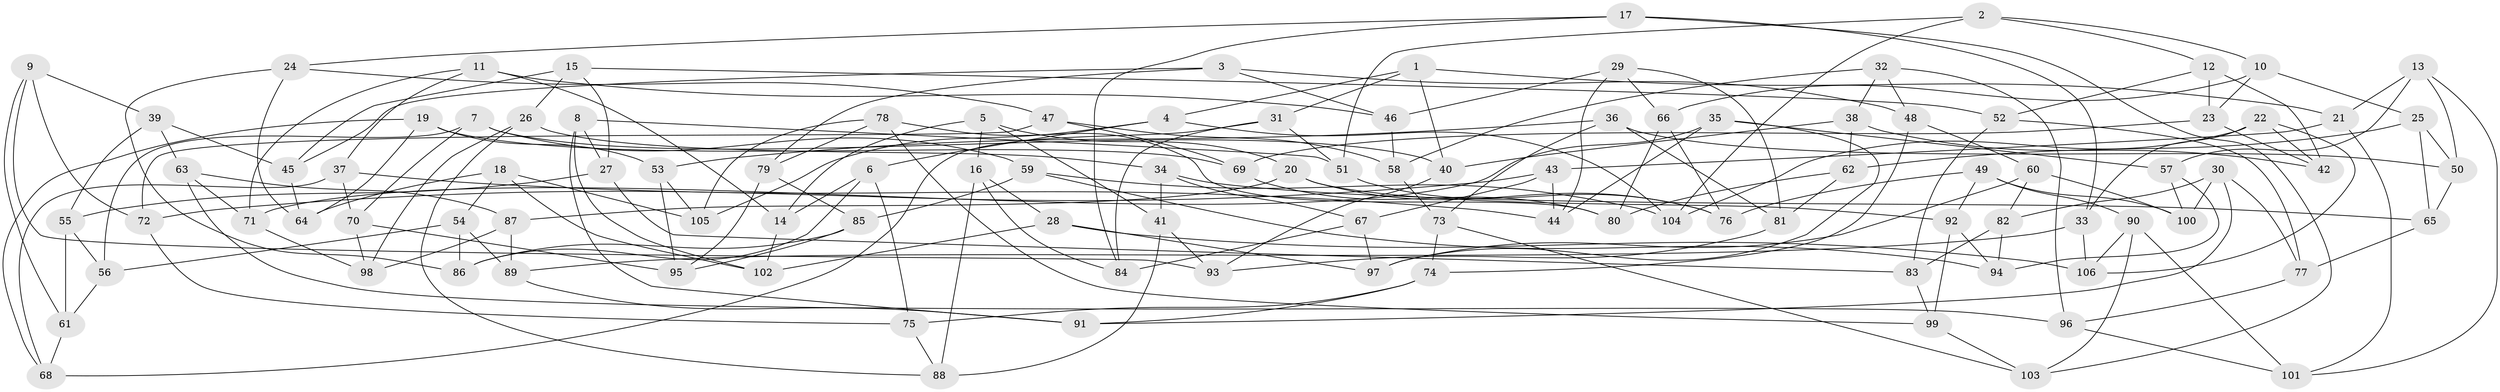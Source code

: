 // coarse degree distribution, {6: 0.3918918918918919, 4: 0.527027027027027, 5: 0.04054054054054054, 3: 0.04054054054054054}
// Generated by graph-tools (version 1.1) at 2025/24/03/03/25 07:24:27]
// undirected, 106 vertices, 212 edges
graph export_dot {
graph [start="1"]
  node [color=gray90,style=filled];
  1;
  2;
  3;
  4;
  5;
  6;
  7;
  8;
  9;
  10;
  11;
  12;
  13;
  14;
  15;
  16;
  17;
  18;
  19;
  20;
  21;
  22;
  23;
  24;
  25;
  26;
  27;
  28;
  29;
  30;
  31;
  32;
  33;
  34;
  35;
  36;
  37;
  38;
  39;
  40;
  41;
  42;
  43;
  44;
  45;
  46;
  47;
  48;
  49;
  50;
  51;
  52;
  53;
  54;
  55;
  56;
  57;
  58;
  59;
  60;
  61;
  62;
  63;
  64;
  65;
  66;
  67;
  68;
  69;
  70;
  71;
  72;
  73;
  74;
  75;
  76;
  77;
  78;
  79;
  80;
  81;
  82;
  83;
  84;
  85;
  86;
  87;
  88;
  89;
  90;
  91;
  92;
  93;
  94;
  95;
  96;
  97;
  98;
  99;
  100;
  101;
  102;
  103;
  104;
  105;
  106;
  1 -- 31;
  1 -- 21;
  1 -- 4;
  1 -- 40;
  2 -- 51;
  2 -- 12;
  2 -- 104;
  2 -- 10;
  3 -- 79;
  3 -- 48;
  3 -- 46;
  3 -- 45;
  4 -- 105;
  4 -- 104;
  4 -- 6;
  5 -- 14;
  5 -- 20;
  5 -- 16;
  5 -- 41;
  6 -- 75;
  6 -- 86;
  6 -- 14;
  7 -- 70;
  7 -- 40;
  7 -- 59;
  7 -- 56;
  8 -- 91;
  8 -- 51;
  8 -- 27;
  8 -- 102;
  9 -- 61;
  9 -- 72;
  9 -- 93;
  9 -- 39;
  10 -- 25;
  10 -- 23;
  10 -- 66;
  11 -- 14;
  11 -- 37;
  11 -- 71;
  11 -- 46;
  12 -- 52;
  12 -- 23;
  12 -- 42;
  13 -- 101;
  13 -- 21;
  13 -- 50;
  13 -- 57;
  14 -- 102;
  15 -- 45;
  15 -- 26;
  15 -- 52;
  15 -- 27;
  16 -- 84;
  16 -- 88;
  16 -- 28;
  17 -- 33;
  17 -- 24;
  17 -- 84;
  17 -- 103;
  18 -- 105;
  18 -- 102;
  18 -- 54;
  18 -- 64;
  19 -- 64;
  19 -- 68;
  19 -- 69;
  19 -- 53;
  20 -- 76;
  20 -- 92;
  20 -- 87;
  21 -- 43;
  21 -- 101;
  22 -- 33;
  22 -- 104;
  22 -- 106;
  22 -- 42;
  23 -- 42;
  23 -- 69;
  24 -- 47;
  24 -- 86;
  24 -- 64;
  25 -- 65;
  25 -- 62;
  25 -- 50;
  26 -- 98;
  26 -- 34;
  26 -- 88;
  27 -- 55;
  27 -- 83;
  28 -- 106;
  28 -- 97;
  28 -- 102;
  29 -- 66;
  29 -- 46;
  29 -- 81;
  29 -- 44;
  30 -- 82;
  30 -- 77;
  30 -- 100;
  30 -- 91;
  31 -- 84;
  31 -- 51;
  31 -- 68;
  32 -- 38;
  32 -- 48;
  32 -- 96;
  32 -- 58;
  33 -- 89;
  33 -- 106;
  34 -- 65;
  34 -- 67;
  34 -- 41;
  35 -- 97;
  35 -- 71;
  35 -- 57;
  35 -- 44;
  36 -- 73;
  36 -- 53;
  36 -- 81;
  36 -- 50;
  37 -- 68;
  37 -- 70;
  37 -- 44;
  38 -- 62;
  38 -- 40;
  38 -- 42;
  39 -- 63;
  39 -- 55;
  39 -- 45;
  40 -- 93;
  41 -- 88;
  41 -- 93;
  43 -- 72;
  43 -- 67;
  43 -- 44;
  45 -- 64;
  46 -- 58;
  47 -- 69;
  47 -- 72;
  47 -- 58;
  48 -- 74;
  48 -- 60;
  49 -- 76;
  49 -- 90;
  49 -- 100;
  49 -- 92;
  50 -- 65;
  51 -- 76;
  52 -- 83;
  52 -- 77;
  53 -- 95;
  53 -- 105;
  54 -- 56;
  54 -- 89;
  54 -- 86;
  55 -- 61;
  55 -- 56;
  56 -- 61;
  57 -- 100;
  57 -- 94;
  58 -- 73;
  59 -- 94;
  59 -- 104;
  59 -- 85;
  60 -- 100;
  60 -- 97;
  60 -- 82;
  61 -- 68;
  62 -- 81;
  62 -- 80;
  63 -- 96;
  63 -- 71;
  63 -- 87;
  65 -- 77;
  66 -- 80;
  66 -- 76;
  67 -- 97;
  67 -- 84;
  69 -- 80;
  70 -- 95;
  70 -- 98;
  71 -- 98;
  72 -- 75;
  73 -- 74;
  73 -- 103;
  74 -- 91;
  74 -- 75;
  75 -- 88;
  77 -- 96;
  78 -- 79;
  78 -- 80;
  78 -- 99;
  78 -- 105;
  79 -- 85;
  79 -- 95;
  81 -- 93;
  82 -- 94;
  82 -- 83;
  83 -- 99;
  85 -- 86;
  85 -- 95;
  87 -- 89;
  87 -- 98;
  89 -- 91;
  90 -- 103;
  90 -- 106;
  90 -- 101;
  92 -- 99;
  92 -- 94;
  96 -- 101;
  99 -- 103;
}
